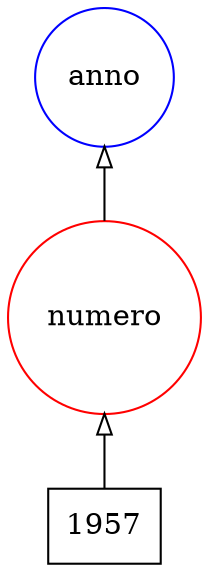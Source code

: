 digraph {
   rankdir=BT;
   edge [arrowhead=empty];

   subgraph {
      rank="source";
      edge [arrowhead=normal];
      node [shape=box];
      t57 [label="1957"];
   }

   subgraph {
      rank="same";
      node [color=red,shape=circle];
      tag150 [label=numero]; 
   }

   subgraph {
      rank="same";
      node [color=blue,shape=circle];
      tag244 [label=anno]; 
   }

   subgraph {
      rank="same";
      node [color=green,shape=circle];
   }

   subgraph {
      rank="same";
      node [color=orange,shape=circle];
   }
   tag150 -> tag244;
   t57 -> tag150;
}